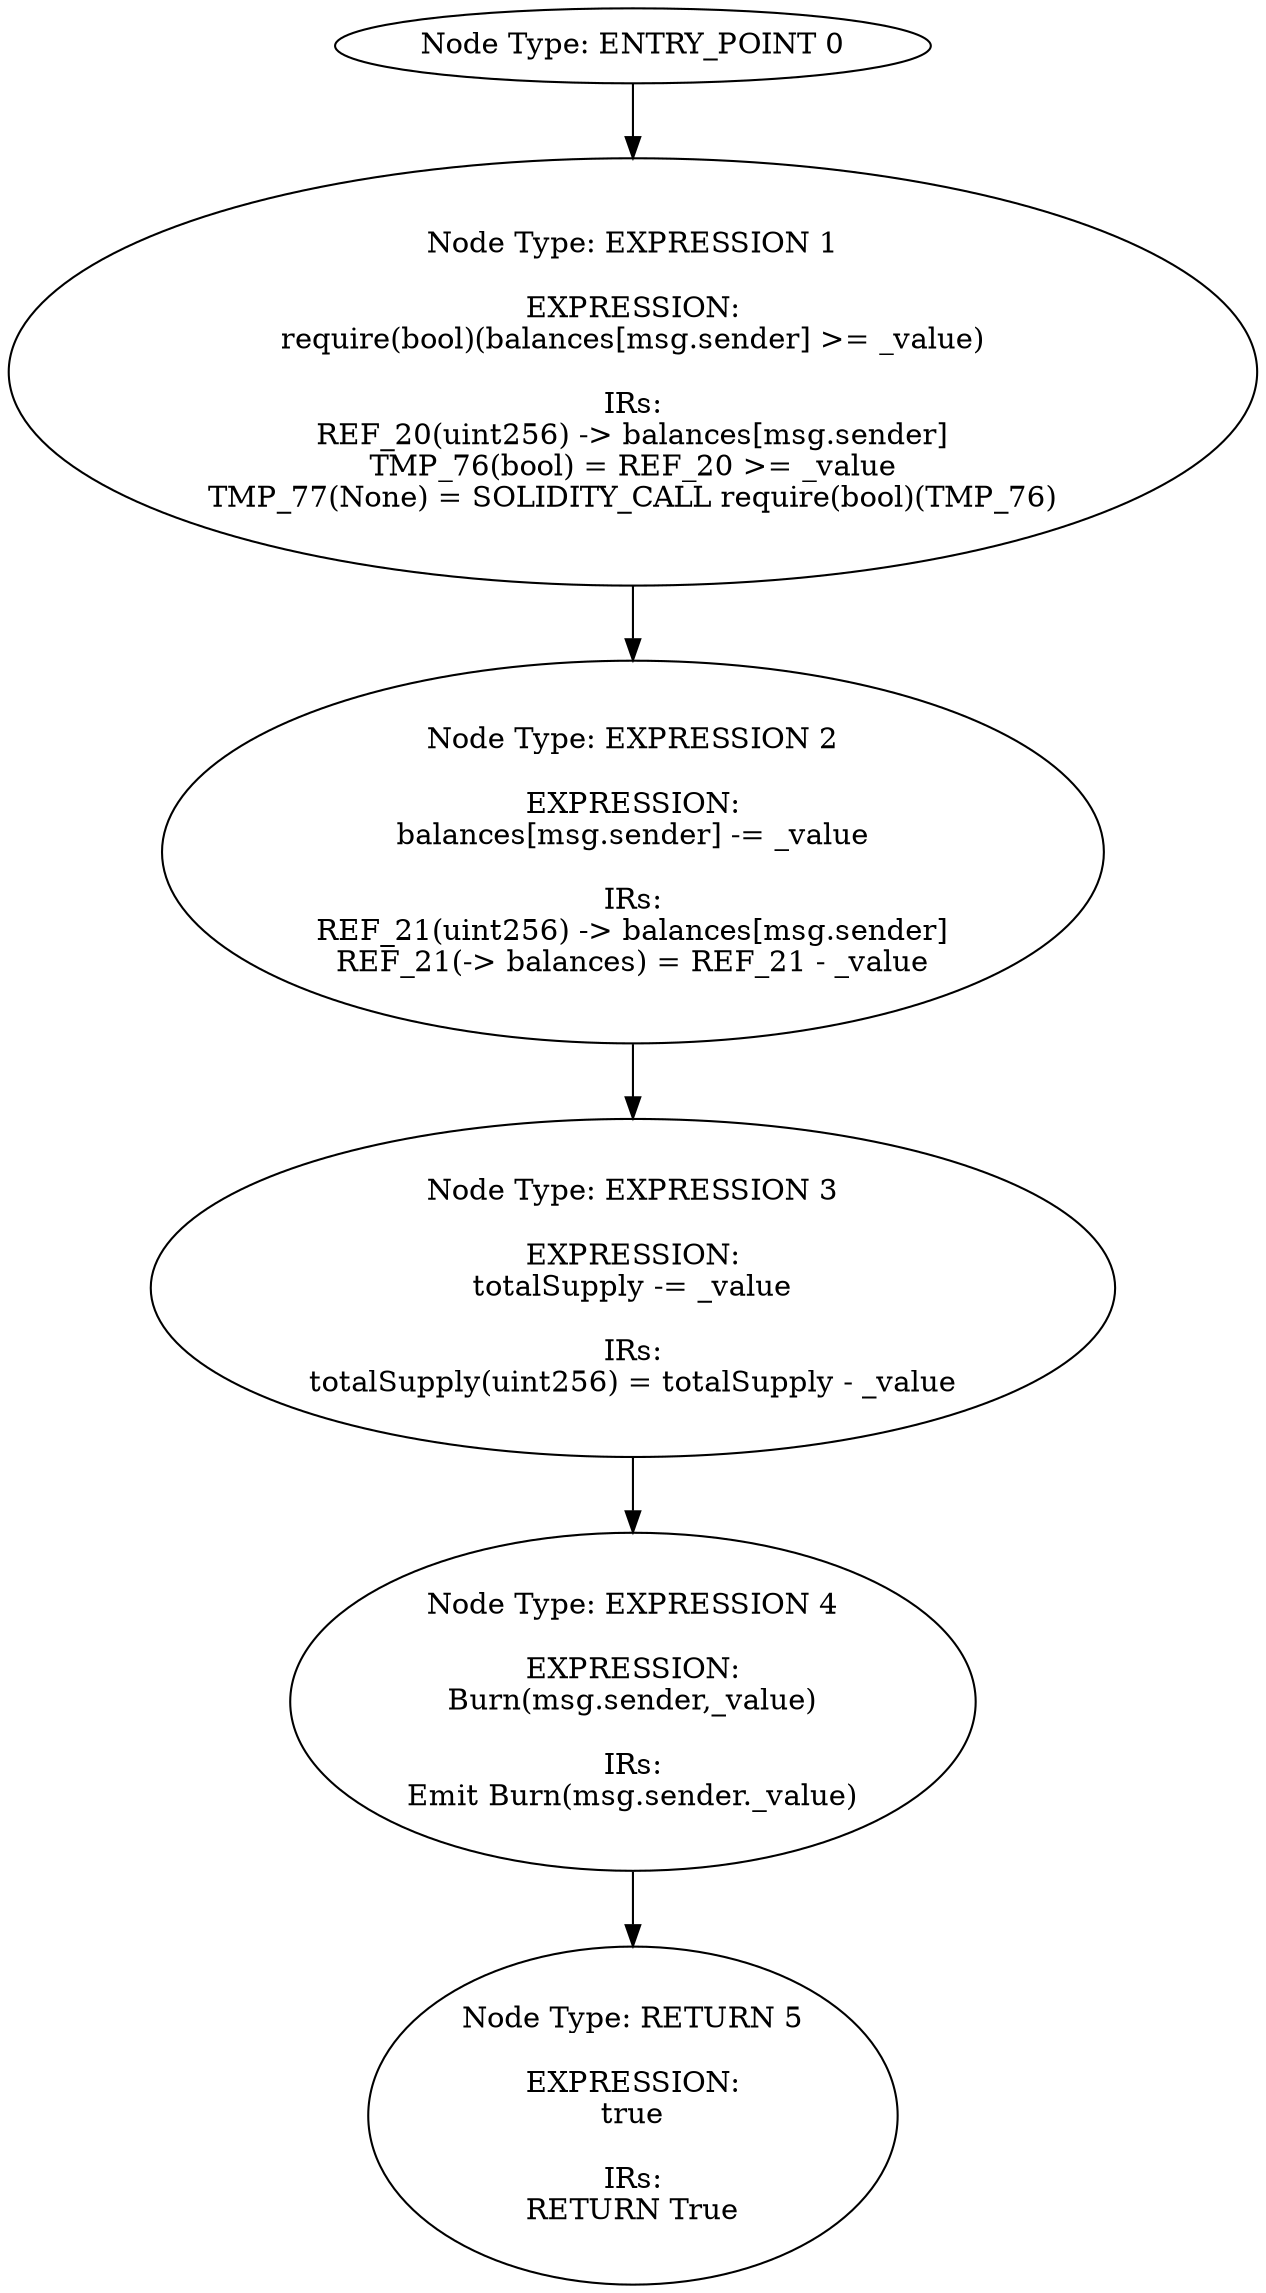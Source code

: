 digraph{
0[label="Node Type: ENTRY_POINT 0
"];
0->1;
1[label="Node Type: EXPRESSION 1

EXPRESSION:
require(bool)(balances[msg.sender] >= _value)

IRs:
REF_20(uint256) -> balances[msg.sender]
TMP_76(bool) = REF_20 >= _value
TMP_77(None) = SOLIDITY_CALL require(bool)(TMP_76)"];
1->2;
2[label="Node Type: EXPRESSION 2

EXPRESSION:
balances[msg.sender] -= _value

IRs:
REF_21(uint256) -> balances[msg.sender]
REF_21(-> balances) = REF_21 - _value"];
2->3;
3[label="Node Type: EXPRESSION 3

EXPRESSION:
totalSupply -= _value

IRs:
totalSupply(uint256) = totalSupply - _value"];
3->4;
4[label="Node Type: EXPRESSION 4

EXPRESSION:
Burn(msg.sender,_value)

IRs:
Emit Burn(msg.sender._value)"];
4->5;
5[label="Node Type: RETURN 5

EXPRESSION:
true

IRs:
RETURN True"];
}
